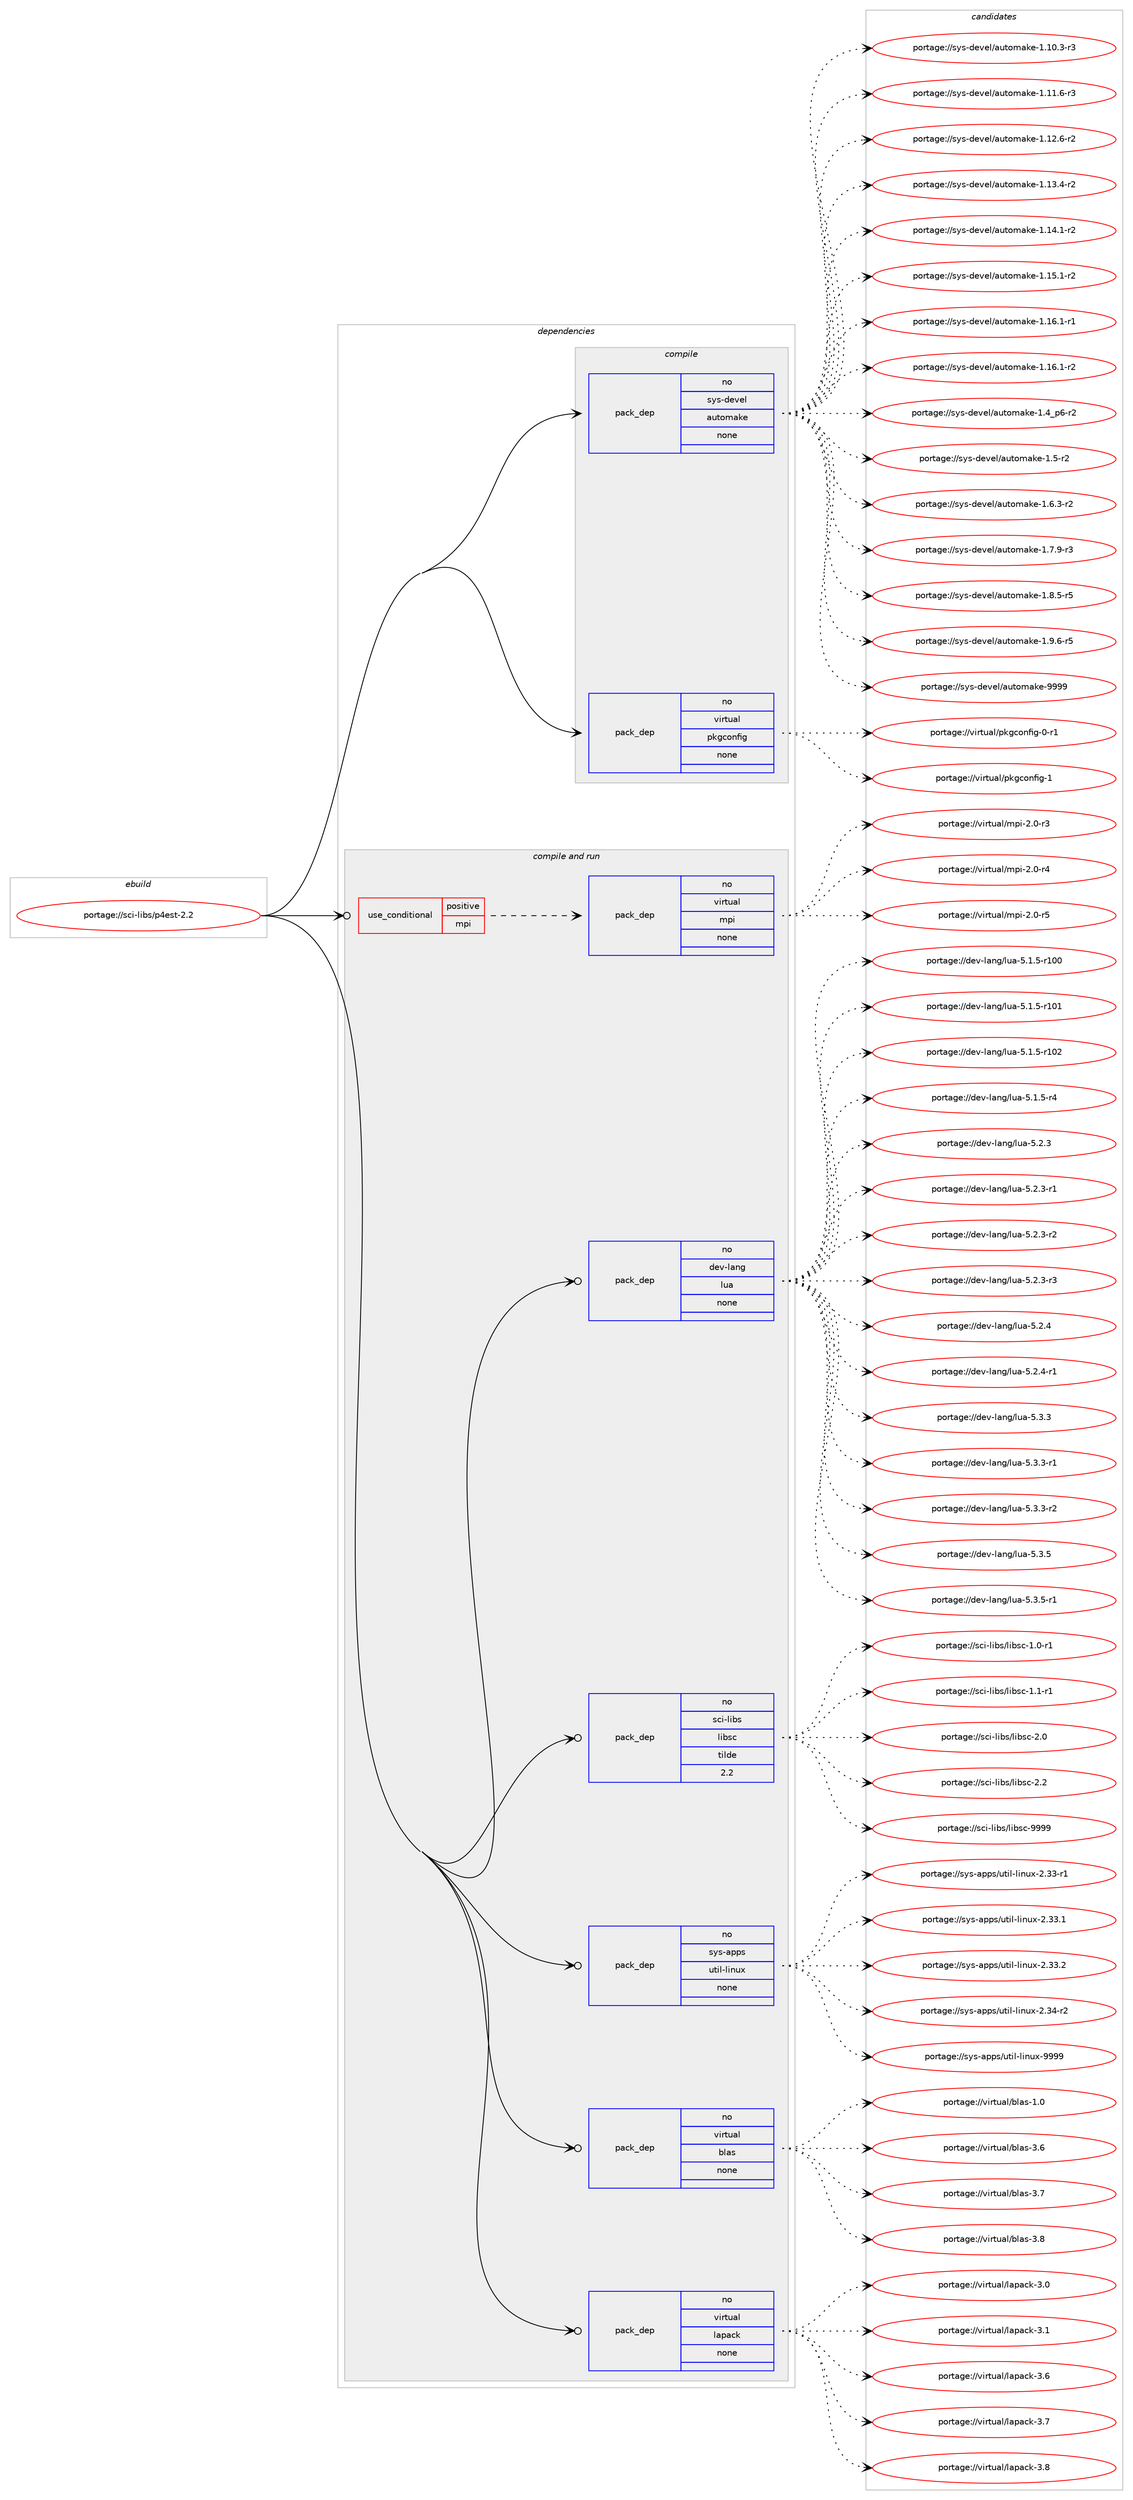 digraph prolog {

# *************
# Graph options
# *************

newrank=true;
concentrate=true;
compound=true;
graph [rankdir=LR,fontname=Helvetica,fontsize=10,ranksep=1.5];#, ranksep=2.5, nodesep=0.2];
edge  [arrowhead=vee];
node  [fontname=Helvetica,fontsize=10];

# **********
# The ebuild
# **********

subgraph cluster_leftcol {
color=gray;
rank=same;
label=<<i>ebuild</i>>;
id [label="portage://sci-libs/p4est-2.2", color=red, width=4, href="../sci-libs/p4est-2.2.svg"];
}

# ****************
# The dependencies
# ****************

subgraph cluster_midcol {
color=gray;
label=<<i>dependencies</i>>;
subgraph cluster_compile {
fillcolor="#eeeeee";
style=filled;
label=<<i>compile</i>>;
subgraph pack288269 {
dependency391985 [label=<<TABLE BORDER="0" CELLBORDER="1" CELLSPACING="0" CELLPADDING="4" WIDTH="220"><TR><TD ROWSPAN="6" CELLPADDING="30">pack_dep</TD></TR><TR><TD WIDTH="110">no</TD></TR><TR><TD>sys-devel</TD></TR><TR><TD>automake</TD></TR><TR><TD>none</TD></TR><TR><TD></TD></TR></TABLE>>, shape=none, color=blue];
}
id:e -> dependency391985:w [weight=20,style="solid",arrowhead="vee"];
subgraph pack288270 {
dependency391986 [label=<<TABLE BORDER="0" CELLBORDER="1" CELLSPACING="0" CELLPADDING="4" WIDTH="220"><TR><TD ROWSPAN="6" CELLPADDING="30">pack_dep</TD></TR><TR><TD WIDTH="110">no</TD></TR><TR><TD>virtual</TD></TR><TR><TD>pkgconfig</TD></TR><TR><TD>none</TD></TR><TR><TD></TD></TR></TABLE>>, shape=none, color=blue];
}
id:e -> dependency391986:w [weight=20,style="solid",arrowhead="vee"];
}
subgraph cluster_compileandrun {
fillcolor="#eeeeee";
style=filled;
label=<<i>compile and run</i>>;
subgraph cond97049 {
dependency391987 [label=<<TABLE BORDER="0" CELLBORDER="1" CELLSPACING="0" CELLPADDING="4"><TR><TD ROWSPAN="3" CELLPADDING="10">use_conditional</TD></TR><TR><TD>positive</TD></TR><TR><TD>mpi</TD></TR></TABLE>>, shape=none, color=red];
subgraph pack288271 {
dependency391988 [label=<<TABLE BORDER="0" CELLBORDER="1" CELLSPACING="0" CELLPADDING="4" WIDTH="220"><TR><TD ROWSPAN="6" CELLPADDING="30">pack_dep</TD></TR><TR><TD WIDTH="110">no</TD></TR><TR><TD>virtual</TD></TR><TR><TD>mpi</TD></TR><TR><TD>none</TD></TR><TR><TD></TD></TR></TABLE>>, shape=none, color=blue];
}
dependency391987:e -> dependency391988:w [weight=20,style="dashed",arrowhead="vee"];
}
id:e -> dependency391987:w [weight=20,style="solid",arrowhead="odotvee"];
subgraph pack288272 {
dependency391989 [label=<<TABLE BORDER="0" CELLBORDER="1" CELLSPACING="0" CELLPADDING="4" WIDTH="220"><TR><TD ROWSPAN="6" CELLPADDING="30">pack_dep</TD></TR><TR><TD WIDTH="110">no</TD></TR><TR><TD>dev-lang</TD></TR><TR><TD>lua</TD></TR><TR><TD>none</TD></TR><TR><TD></TD></TR></TABLE>>, shape=none, color=blue];
}
id:e -> dependency391989:w [weight=20,style="solid",arrowhead="odotvee"];
subgraph pack288273 {
dependency391990 [label=<<TABLE BORDER="0" CELLBORDER="1" CELLSPACING="0" CELLPADDING="4" WIDTH="220"><TR><TD ROWSPAN="6" CELLPADDING="30">pack_dep</TD></TR><TR><TD WIDTH="110">no</TD></TR><TR><TD>sci-libs</TD></TR><TR><TD>libsc</TD></TR><TR><TD>tilde</TD></TR><TR><TD>2.2</TD></TR></TABLE>>, shape=none, color=blue];
}
id:e -> dependency391990:w [weight=20,style="solid",arrowhead="odotvee"];
subgraph pack288274 {
dependency391991 [label=<<TABLE BORDER="0" CELLBORDER="1" CELLSPACING="0" CELLPADDING="4" WIDTH="220"><TR><TD ROWSPAN="6" CELLPADDING="30">pack_dep</TD></TR><TR><TD WIDTH="110">no</TD></TR><TR><TD>sys-apps</TD></TR><TR><TD>util-linux</TD></TR><TR><TD>none</TD></TR><TR><TD></TD></TR></TABLE>>, shape=none, color=blue];
}
id:e -> dependency391991:w [weight=20,style="solid",arrowhead="odotvee"];
subgraph pack288275 {
dependency391992 [label=<<TABLE BORDER="0" CELLBORDER="1" CELLSPACING="0" CELLPADDING="4" WIDTH="220"><TR><TD ROWSPAN="6" CELLPADDING="30">pack_dep</TD></TR><TR><TD WIDTH="110">no</TD></TR><TR><TD>virtual</TD></TR><TR><TD>blas</TD></TR><TR><TD>none</TD></TR><TR><TD></TD></TR></TABLE>>, shape=none, color=blue];
}
id:e -> dependency391992:w [weight=20,style="solid",arrowhead="odotvee"];
subgraph pack288276 {
dependency391993 [label=<<TABLE BORDER="0" CELLBORDER="1" CELLSPACING="0" CELLPADDING="4" WIDTH="220"><TR><TD ROWSPAN="6" CELLPADDING="30">pack_dep</TD></TR><TR><TD WIDTH="110">no</TD></TR><TR><TD>virtual</TD></TR><TR><TD>lapack</TD></TR><TR><TD>none</TD></TR><TR><TD></TD></TR></TABLE>>, shape=none, color=blue];
}
id:e -> dependency391993:w [weight=20,style="solid",arrowhead="odotvee"];
}
subgraph cluster_run {
fillcolor="#eeeeee";
style=filled;
label=<<i>run</i>>;
}
}

# **************
# The candidates
# **************

subgraph cluster_choices {
rank=same;
color=gray;
label=<<i>candidates</i>>;

subgraph choice288269 {
color=black;
nodesep=1;
choiceportage11512111545100101118101108479711711611110997107101454946494846514511451 [label="portage://sys-devel/automake-1.10.3-r3", color=red, width=4,href="../sys-devel/automake-1.10.3-r3.svg"];
choiceportage11512111545100101118101108479711711611110997107101454946494946544511451 [label="portage://sys-devel/automake-1.11.6-r3", color=red, width=4,href="../sys-devel/automake-1.11.6-r3.svg"];
choiceportage11512111545100101118101108479711711611110997107101454946495046544511450 [label="portage://sys-devel/automake-1.12.6-r2", color=red, width=4,href="../sys-devel/automake-1.12.6-r2.svg"];
choiceportage11512111545100101118101108479711711611110997107101454946495146524511450 [label="portage://sys-devel/automake-1.13.4-r2", color=red, width=4,href="../sys-devel/automake-1.13.4-r2.svg"];
choiceportage11512111545100101118101108479711711611110997107101454946495246494511450 [label="portage://sys-devel/automake-1.14.1-r2", color=red, width=4,href="../sys-devel/automake-1.14.1-r2.svg"];
choiceportage11512111545100101118101108479711711611110997107101454946495346494511450 [label="portage://sys-devel/automake-1.15.1-r2", color=red, width=4,href="../sys-devel/automake-1.15.1-r2.svg"];
choiceportage11512111545100101118101108479711711611110997107101454946495446494511449 [label="portage://sys-devel/automake-1.16.1-r1", color=red, width=4,href="../sys-devel/automake-1.16.1-r1.svg"];
choiceportage11512111545100101118101108479711711611110997107101454946495446494511450 [label="portage://sys-devel/automake-1.16.1-r2", color=red, width=4,href="../sys-devel/automake-1.16.1-r2.svg"];
choiceportage115121115451001011181011084797117116111109971071014549465295112544511450 [label="portage://sys-devel/automake-1.4_p6-r2", color=red, width=4,href="../sys-devel/automake-1.4_p6-r2.svg"];
choiceportage11512111545100101118101108479711711611110997107101454946534511450 [label="portage://sys-devel/automake-1.5-r2", color=red, width=4,href="../sys-devel/automake-1.5-r2.svg"];
choiceportage115121115451001011181011084797117116111109971071014549465446514511450 [label="portage://sys-devel/automake-1.6.3-r2", color=red, width=4,href="../sys-devel/automake-1.6.3-r2.svg"];
choiceportage115121115451001011181011084797117116111109971071014549465546574511451 [label="portage://sys-devel/automake-1.7.9-r3", color=red, width=4,href="../sys-devel/automake-1.7.9-r3.svg"];
choiceportage115121115451001011181011084797117116111109971071014549465646534511453 [label="portage://sys-devel/automake-1.8.5-r5", color=red, width=4,href="../sys-devel/automake-1.8.5-r5.svg"];
choiceportage115121115451001011181011084797117116111109971071014549465746544511453 [label="portage://sys-devel/automake-1.9.6-r5", color=red, width=4,href="../sys-devel/automake-1.9.6-r5.svg"];
choiceportage115121115451001011181011084797117116111109971071014557575757 [label="portage://sys-devel/automake-9999", color=red, width=4,href="../sys-devel/automake-9999.svg"];
dependency391985:e -> choiceportage11512111545100101118101108479711711611110997107101454946494846514511451:w [style=dotted,weight="100"];
dependency391985:e -> choiceportage11512111545100101118101108479711711611110997107101454946494946544511451:w [style=dotted,weight="100"];
dependency391985:e -> choiceportage11512111545100101118101108479711711611110997107101454946495046544511450:w [style=dotted,weight="100"];
dependency391985:e -> choiceportage11512111545100101118101108479711711611110997107101454946495146524511450:w [style=dotted,weight="100"];
dependency391985:e -> choiceportage11512111545100101118101108479711711611110997107101454946495246494511450:w [style=dotted,weight="100"];
dependency391985:e -> choiceportage11512111545100101118101108479711711611110997107101454946495346494511450:w [style=dotted,weight="100"];
dependency391985:e -> choiceportage11512111545100101118101108479711711611110997107101454946495446494511449:w [style=dotted,weight="100"];
dependency391985:e -> choiceportage11512111545100101118101108479711711611110997107101454946495446494511450:w [style=dotted,weight="100"];
dependency391985:e -> choiceportage115121115451001011181011084797117116111109971071014549465295112544511450:w [style=dotted,weight="100"];
dependency391985:e -> choiceportage11512111545100101118101108479711711611110997107101454946534511450:w [style=dotted,weight="100"];
dependency391985:e -> choiceportage115121115451001011181011084797117116111109971071014549465446514511450:w [style=dotted,weight="100"];
dependency391985:e -> choiceportage115121115451001011181011084797117116111109971071014549465546574511451:w [style=dotted,weight="100"];
dependency391985:e -> choiceportage115121115451001011181011084797117116111109971071014549465646534511453:w [style=dotted,weight="100"];
dependency391985:e -> choiceportage115121115451001011181011084797117116111109971071014549465746544511453:w [style=dotted,weight="100"];
dependency391985:e -> choiceportage115121115451001011181011084797117116111109971071014557575757:w [style=dotted,weight="100"];
}
subgraph choice288270 {
color=black;
nodesep=1;
choiceportage11810511411611797108471121071039911111010210510345484511449 [label="portage://virtual/pkgconfig-0-r1", color=red, width=4,href="../virtual/pkgconfig-0-r1.svg"];
choiceportage1181051141161179710847112107103991111101021051034549 [label="portage://virtual/pkgconfig-1", color=red, width=4,href="../virtual/pkgconfig-1.svg"];
dependency391986:e -> choiceportage11810511411611797108471121071039911111010210510345484511449:w [style=dotted,weight="100"];
dependency391986:e -> choiceportage1181051141161179710847112107103991111101021051034549:w [style=dotted,weight="100"];
}
subgraph choice288271 {
color=black;
nodesep=1;
choiceportage1181051141161179710847109112105455046484511451 [label="portage://virtual/mpi-2.0-r3", color=red, width=4,href="../virtual/mpi-2.0-r3.svg"];
choiceportage1181051141161179710847109112105455046484511452 [label="portage://virtual/mpi-2.0-r4", color=red, width=4,href="../virtual/mpi-2.0-r4.svg"];
choiceportage1181051141161179710847109112105455046484511453 [label="portage://virtual/mpi-2.0-r5", color=red, width=4,href="../virtual/mpi-2.0-r5.svg"];
dependency391988:e -> choiceportage1181051141161179710847109112105455046484511451:w [style=dotted,weight="100"];
dependency391988:e -> choiceportage1181051141161179710847109112105455046484511452:w [style=dotted,weight="100"];
dependency391988:e -> choiceportage1181051141161179710847109112105455046484511453:w [style=dotted,weight="100"];
}
subgraph choice288272 {
color=black;
nodesep=1;
choiceportage1001011184510897110103471081179745534649465345114494848 [label="portage://dev-lang/lua-5.1.5-r100", color=red, width=4,href="../dev-lang/lua-5.1.5-r100.svg"];
choiceportage1001011184510897110103471081179745534649465345114494849 [label="portage://dev-lang/lua-5.1.5-r101", color=red, width=4,href="../dev-lang/lua-5.1.5-r101.svg"];
choiceportage1001011184510897110103471081179745534649465345114494850 [label="portage://dev-lang/lua-5.1.5-r102", color=red, width=4,href="../dev-lang/lua-5.1.5-r102.svg"];
choiceportage100101118451089711010347108117974553464946534511452 [label="portage://dev-lang/lua-5.1.5-r4", color=red, width=4,href="../dev-lang/lua-5.1.5-r4.svg"];
choiceportage10010111845108971101034710811797455346504651 [label="portage://dev-lang/lua-5.2.3", color=red, width=4,href="../dev-lang/lua-5.2.3.svg"];
choiceportage100101118451089711010347108117974553465046514511449 [label="portage://dev-lang/lua-5.2.3-r1", color=red, width=4,href="../dev-lang/lua-5.2.3-r1.svg"];
choiceportage100101118451089711010347108117974553465046514511450 [label="portage://dev-lang/lua-5.2.3-r2", color=red, width=4,href="../dev-lang/lua-5.2.3-r2.svg"];
choiceportage100101118451089711010347108117974553465046514511451 [label="portage://dev-lang/lua-5.2.3-r3", color=red, width=4,href="../dev-lang/lua-5.2.3-r3.svg"];
choiceportage10010111845108971101034710811797455346504652 [label="portage://dev-lang/lua-5.2.4", color=red, width=4,href="../dev-lang/lua-5.2.4.svg"];
choiceportage100101118451089711010347108117974553465046524511449 [label="portage://dev-lang/lua-5.2.4-r1", color=red, width=4,href="../dev-lang/lua-5.2.4-r1.svg"];
choiceportage10010111845108971101034710811797455346514651 [label="portage://dev-lang/lua-5.3.3", color=red, width=4,href="../dev-lang/lua-5.3.3.svg"];
choiceportage100101118451089711010347108117974553465146514511449 [label="portage://dev-lang/lua-5.3.3-r1", color=red, width=4,href="../dev-lang/lua-5.3.3-r1.svg"];
choiceportage100101118451089711010347108117974553465146514511450 [label="portage://dev-lang/lua-5.3.3-r2", color=red, width=4,href="../dev-lang/lua-5.3.3-r2.svg"];
choiceportage10010111845108971101034710811797455346514653 [label="portage://dev-lang/lua-5.3.5", color=red, width=4,href="../dev-lang/lua-5.3.5.svg"];
choiceportage100101118451089711010347108117974553465146534511449 [label="portage://dev-lang/lua-5.3.5-r1", color=red, width=4,href="../dev-lang/lua-5.3.5-r1.svg"];
dependency391989:e -> choiceportage1001011184510897110103471081179745534649465345114494848:w [style=dotted,weight="100"];
dependency391989:e -> choiceportage1001011184510897110103471081179745534649465345114494849:w [style=dotted,weight="100"];
dependency391989:e -> choiceportage1001011184510897110103471081179745534649465345114494850:w [style=dotted,weight="100"];
dependency391989:e -> choiceportage100101118451089711010347108117974553464946534511452:w [style=dotted,weight="100"];
dependency391989:e -> choiceportage10010111845108971101034710811797455346504651:w [style=dotted,weight="100"];
dependency391989:e -> choiceportage100101118451089711010347108117974553465046514511449:w [style=dotted,weight="100"];
dependency391989:e -> choiceportage100101118451089711010347108117974553465046514511450:w [style=dotted,weight="100"];
dependency391989:e -> choiceportage100101118451089711010347108117974553465046514511451:w [style=dotted,weight="100"];
dependency391989:e -> choiceportage10010111845108971101034710811797455346504652:w [style=dotted,weight="100"];
dependency391989:e -> choiceportage100101118451089711010347108117974553465046524511449:w [style=dotted,weight="100"];
dependency391989:e -> choiceportage10010111845108971101034710811797455346514651:w [style=dotted,weight="100"];
dependency391989:e -> choiceportage100101118451089711010347108117974553465146514511449:w [style=dotted,weight="100"];
dependency391989:e -> choiceportage100101118451089711010347108117974553465146514511450:w [style=dotted,weight="100"];
dependency391989:e -> choiceportage10010111845108971101034710811797455346514653:w [style=dotted,weight="100"];
dependency391989:e -> choiceportage100101118451089711010347108117974553465146534511449:w [style=dotted,weight="100"];
}
subgraph choice288273 {
color=black;
nodesep=1;
choiceportage115991054510810598115471081059811599454946484511449 [label="portage://sci-libs/libsc-1.0-r1", color=red, width=4,href="../sci-libs/libsc-1.0-r1.svg"];
choiceportage115991054510810598115471081059811599454946494511449 [label="portage://sci-libs/libsc-1.1-r1", color=red, width=4,href="../sci-libs/libsc-1.1-r1.svg"];
choiceportage11599105451081059811547108105981159945504648 [label="portage://sci-libs/libsc-2.0", color=red, width=4,href="../sci-libs/libsc-2.0.svg"];
choiceportage11599105451081059811547108105981159945504650 [label="portage://sci-libs/libsc-2.2", color=red, width=4,href="../sci-libs/libsc-2.2.svg"];
choiceportage1159910545108105981154710810598115994557575757 [label="portage://sci-libs/libsc-9999", color=red, width=4,href="../sci-libs/libsc-9999.svg"];
dependency391990:e -> choiceportage115991054510810598115471081059811599454946484511449:w [style=dotted,weight="100"];
dependency391990:e -> choiceportage115991054510810598115471081059811599454946494511449:w [style=dotted,weight="100"];
dependency391990:e -> choiceportage11599105451081059811547108105981159945504648:w [style=dotted,weight="100"];
dependency391990:e -> choiceportage11599105451081059811547108105981159945504650:w [style=dotted,weight="100"];
dependency391990:e -> choiceportage1159910545108105981154710810598115994557575757:w [style=dotted,weight="100"];
}
subgraph choice288274 {
color=black;
nodesep=1;
choiceportage1151211154597112112115471171161051084510810511011712045504651514511449 [label="portage://sys-apps/util-linux-2.33-r1", color=red, width=4,href="../sys-apps/util-linux-2.33-r1.svg"];
choiceportage1151211154597112112115471171161051084510810511011712045504651514649 [label="portage://sys-apps/util-linux-2.33.1", color=red, width=4,href="../sys-apps/util-linux-2.33.1.svg"];
choiceportage1151211154597112112115471171161051084510810511011712045504651514650 [label="portage://sys-apps/util-linux-2.33.2", color=red, width=4,href="../sys-apps/util-linux-2.33.2.svg"];
choiceportage1151211154597112112115471171161051084510810511011712045504651524511450 [label="portage://sys-apps/util-linux-2.34-r2", color=red, width=4,href="../sys-apps/util-linux-2.34-r2.svg"];
choiceportage115121115459711211211547117116105108451081051101171204557575757 [label="portage://sys-apps/util-linux-9999", color=red, width=4,href="../sys-apps/util-linux-9999.svg"];
dependency391991:e -> choiceportage1151211154597112112115471171161051084510810511011712045504651514511449:w [style=dotted,weight="100"];
dependency391991:e -> choiceportage1151211154597112112115471171161051084510810511011712045504651514649:w [style=dotted,weight="100"];
dependency391991:e -> choiceportage1151211154597112112115471171161051084510810511011712045504651514650:w [style=dotted,weight="100"];
dependency391991:e -> choiceportage1151211154597112112115471171161051084510810511011712045504651524511450:w [style=dotted,weight="100"];
dependency391991:e -> choiceportage115121115459711211211547117116105108451081051101171204557575757:w [style=dotted,weight="100"];
}
subgraph choice288275 {
color=black;
nodesep=1;
choiceportage1181051141161179710847981089711545494648 [label="portage://virtual/blas-1.0", color=red, width=4,href="../virtual/blas-1.0.svg"];
choiceportage1181051141161179710847981089711545514654 [label="portage://virtual/blas-3.6", color=red, width=4,href="../virtual/blas-3.6.svg"];
choiceportage1181051141161179710847981089711545514655 [label="portage://virtual/blas-3.7", color=red, width=4,href="../virtual/blas-3.7.svg"];
choiceportage1181051141161179710847981089711545514656 [label="portage://virtual/blas-3.8", color=red, width=4,href="../virtual/blas-3.8.svg"];
dependency391992:e -> choiceportage1181051141161179710847981089711545494648:w [style=dotted,weight="100"];
dependency391992:e -> choiceportage1181051141161179710847981089711545514654:w [style=dotted,weight="100"];
dependency391992:e -> choiceportage1181051141161179710847981089711545514655:w [style=dotted,weight="100"];
dependency391992:e -> choiceportage1181051141161179710847981089711545514656:w [style=dotted,weight="100"];
}
subgraph choice288276 {
color=black;
nodesep=1;
choiceportage118105114116117971084710897112979910745514648 [label="portage://virtual/lapack-3.0", color=red, width=4,href="../virtual/lapack-3.0.svg"];
choiceportage118105114116117971084710897112979910745514649 [label="portage://virtual/lapack-3.1", color=red, width=4,href="../virtual/lapack-3.1.svg"];
choiceportage118105114116117971084710897112979910745514654 [label="portage://virtual/lapack-3.6", color=red, width=4,href="../virtual/lapack-3.6.svg"];
choiceportage118105114116117971084710897112979910745514655 [label="portage://virtual/lapack-3.7", color=red, width=4,href="../virtual/lapack-3.7.svg"];
choiceportage118105114116117971084710897112979910745514656 [label="portage://virtual/lapack-3.8", color=red, width=4,href="../virtual/lapack-3.8.svg"];
dependency391993:e -> choiceportage118105114116117971084710897112979910745514648:w [style=dotted,weight="100"];
dependency391993:e -> choiceportage118105114116117971084710897112979910745514649:w [style=dotted,weight="100"];
dependency391993:e -> choiceportage118105114116117971084710897112979910745514654:w [style=dotted,weight="100"];
dependency391993:e -> choiceportage118105114116117971084710897112979910745514655:w [style=dotted,weight="100"];
dependency391993:e -> choiceportage118105114116117971084710897112979910745514656:w [style=dotted,weight="100"];
}
}

}
